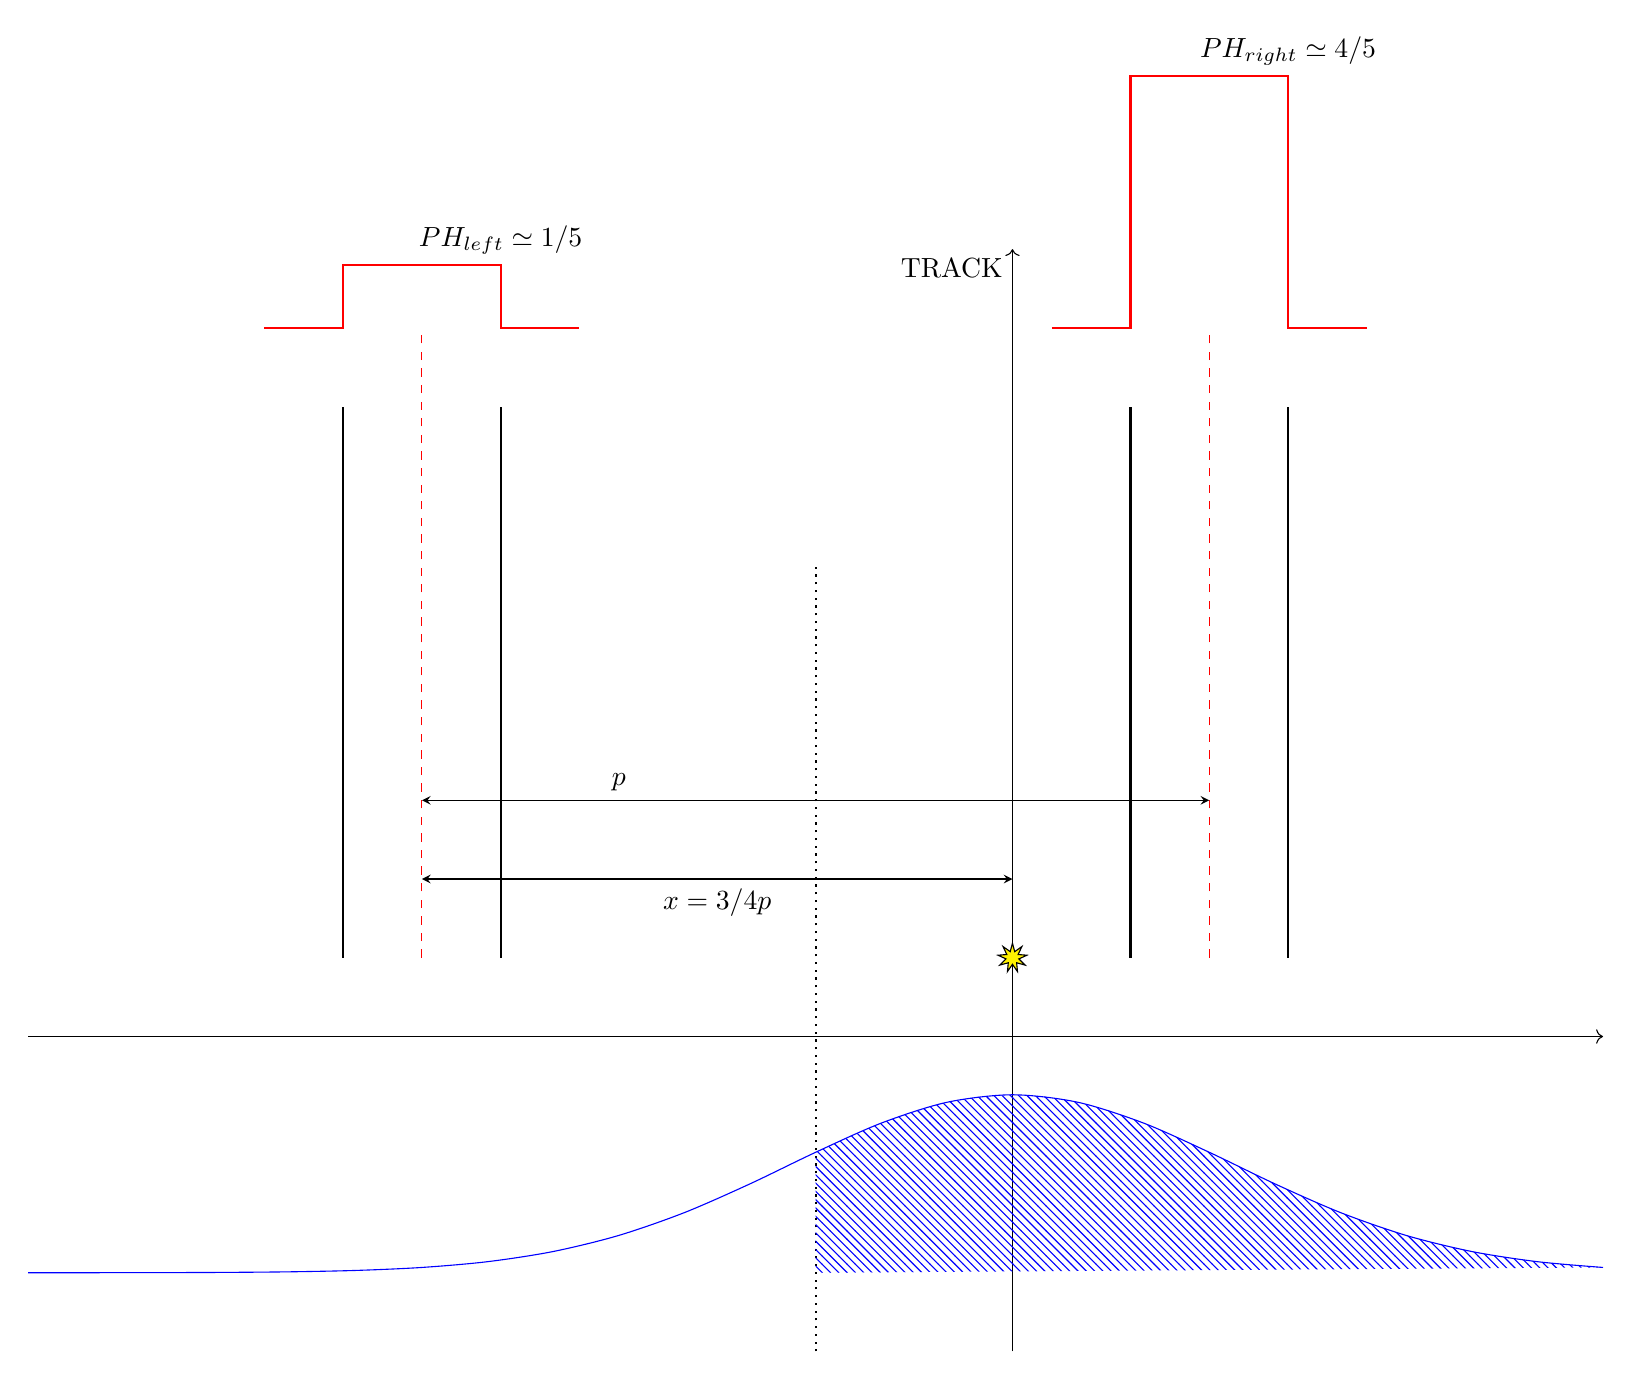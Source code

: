
\begin{tikzpicture}[scale=.2%,every node/.style={minimum size=1cm},on grid,every
%  text node part/.style={align=center}
]

  \begin{scope}

    \def \pitch {50}
    \def \x {25}
    \def \y {5}

    \def \hit {12.5}

    \def \stripH {35}
    \def \phL {4}
    \def \phR {16}

    % normalization: wanted area = \sqrt{400*pi} * f -> f = 10*40 /\sqrt{400*pi}
    \def \norm {11.3}
    \def\normaltwo{\x,{\norm * exp((-(\x-\hit)^2)/400)-15}}


%    \draw[step=10.0,very thin,gray] (-50,-50) grid (50,50);
    
    % axis
    \draw[->] (-50,0) -- (50,0);
    \draw[->] (\hit,-20) -- +(0,25) node[star, star points=9, star point ratio=2.25, draw,fill=yellow,scale=0.5] {} -- +(0,70)  node[below left] {TRACK};
    
   % left strip
   \draw [thick] ({-5-\x},\y) -- +(0,\stripH);
   \draw [thick] ({5-\x},\y) -- +(0,\stripH);
   \draw [red,dashed] (-\x,\y) -- +(0,{\stripH +5});
   % ph left
   \draw [red,thick] ({-\x -10},{\stripH +10})  -- +(5,0) -- +(5,\phL) --
   +(15,\phL) node[black,above] {$PH_{left} \simeq 1/5$} -- +(15,0) -- +(20,0);


   % right strip
  \draw [thick] ({-5+\x},\y) -- +(0,\stripH);
  \draw [thick] ({5+\x},\y) -- +(0,\stripH);
  \draw [red,dashed] (\x,\y) -- +(0,{\stripH +5});
   % ph right
   \draw [red,thick] ({\x -10},{\stripH +10})  -- +(5,0) -- +(5,\phR) --
   +(15,\phR) node[black,above] {$PH_{right} \simeq 4/5 $} -- +(15,0) -- +(20,0);

%    % midline
   \draw[dotted,thick] (0,-20) -- +(0,50);


%    charge
    \draw[smooth,color=blue,domain=-50:50] plot (\normaltwo) node[right] {};

    \fill [pattern=north west lines, pattern color=blue] (0,-15) -- plot[domain=0:50] (\normaltwo) -- cycle;

   % pitch
   \draw [<-,>=stealth] (-\x,15) -- (0,15) node [above,midway] {$p$};
   \draw [->,>=stealth] (0,15) -- (\x,15);

   % hit
   \draw [<->,>=stealth] (-\x,10) -- (\hit,10) node [below,midway] {$x = 3/4 p$};


  \end{scope}
  

\end{tikzpicture}

